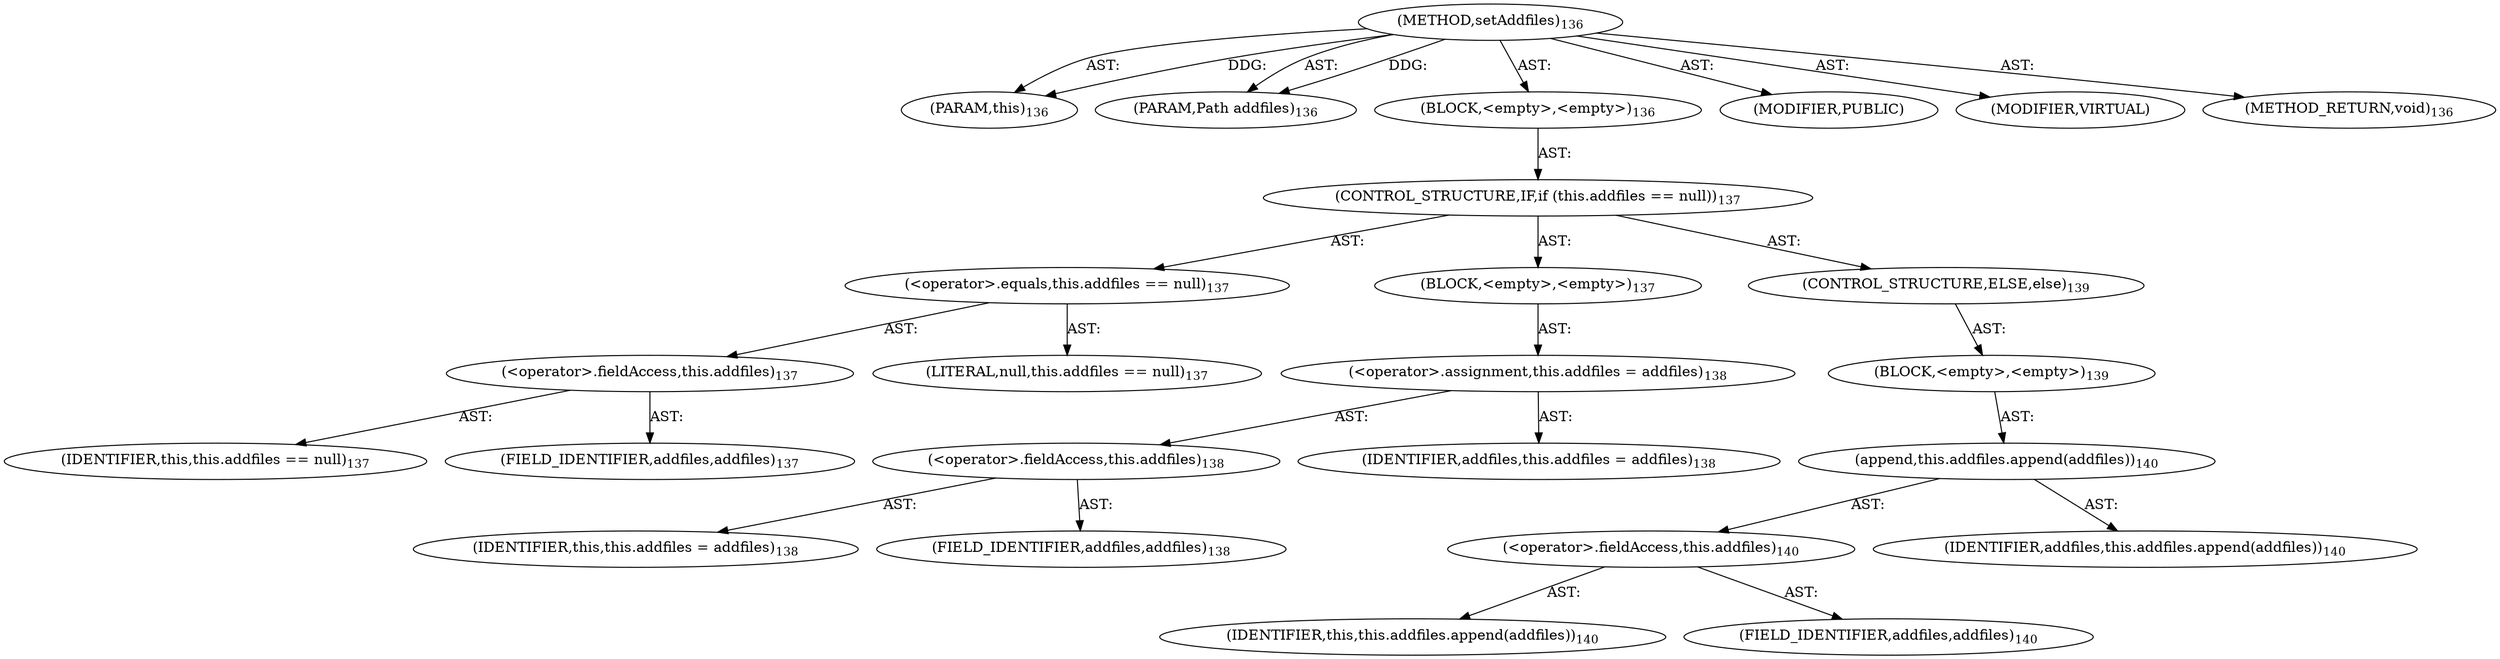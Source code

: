 digraph "setAddfiles" {  
"111669149700" [label = <(METHOD,setAddfiles)<SUB>136</SUB>> ]
"115964116996" [label = <(PARAM,this)<SUB>136</SUB>> ]
"115964117003" [label = <(PARAM,Path addfiles)<SUB>136</SUB>> ]
"25769803784" [label = <(BLOCK,&lt;empty&gt;,&lt;empty&gt;)<SUB>136</SUB>> ]
"47244640260" [label = <(CONTROL_STRUCTURE,IF,if (this.addfiles == null))<SUB>137</SUB>> ]
"30064771100" [label = <(&lt;operator&gt;.equals,this.addfiles == null)<SUB>137</SUB>> ]
"30064771101" [label = <(&lt;operator&gt;.fieldAccess,this.addfiles)<SUB>137</SUB>> ]
"68719476748" [label = <(IDENTIFIER,this,this.addfiles == null)<SUB>137</SUB>> ]
"55834574860" [label = <(FIELD_IDENTIFIER,addfiles,addfiles)<SUB>137</SUB>> ]
"90194313219" [label = <(LITERAL,null,this.addfiles == null)<SUB>137</SUB>> ]
"25769803785" [label = <(BLOCK,&lt;empty&gt;,&lt;empty&gt;)<SUB>137</SUB>> ]
"30064771102" [label = <(&lt;operator&gt;.assignment,this.addfiles = addfiles)<SUB>138</SUB>> ]
"30064771103" [label = <(&lt;operator&gt;.fieldAccess,this.addfiles)<SUB>138</SUB>> ]
"68719476749" [label = <(IDENTIFIER,this,this.addfiles = addfiles)<SUB>138</SUB>> ]
"55834574861" [label = <(FIELD_IDENTIFIER,addfiles,addfiles)<SUB>138</SUB>> ]
"68719476768" [label = <(IDENTIFIER,addfiles,this.addfiles = addfiles)<SUB>138</SUB>> ]
"47244640261" [label = <(CONTROL_STRUCTURE,ELSE,else)<SUB>139</SUB>> ]
"25769803786" [label = <(BLOCK,&lt;empty&gt;,&lt;empty&gt;)<SUB>139</SUB>> ]
"30064771104" [label = <(append,this.addfiles.append(addfiles))<SUB>140</SUB>> ]
"30064771105" [label = <(&lt;operator&gt;.fieldAccess,this.addfiles)<SUB>140</SUB>> ]
"68719476750" [label = <(IDENTIFIER,this,this.addfiles.append(addfiles))<SUB>140</SUB>> ]
"55834574862" [label = <(FIELD_IDENTIFIER,addfiles,addfiles)<SUB>140</SUB>> ]
"68719476769" [label = <(IDENTIFIER,addfiles,this.addfiles.append(addfiles))<SUB>140</SUB>> ]
"133143986184" [label = <(MODIFIER,PUBLIC)> ]
"133143986185" [label = <(MODIFIER,VIRTUAL)> ]
"128849018884" [label = <(METHOD_RETURN,void)<SUB>136</SUB>> ]
  "111669149700" -> "115964116996"  [ label = "AST: "] 
  "111669149700" -> "115964117003"  [ label = "AST: "] 
  "111669149700" -> "25769803784"  [ label = "AST: "] 
  "111669149700" -> "133143986184"  [ label = "AST: "] 
  "111669149700" -> "133143986185"  [ label = "AST: "] 
  "111669149700" -> "128849018884"  [ label = "AST: "] 
  "25769803784" -> "47244640260"  [ label = "AST: "] 
  "47244640260" -> "30064771100"  [ label = "AST: "] 
  "47244640260" -> "25769803785"  [ label = "AST: "] 
  "47244640260" -> "47244640261"  [ label = "AST: "] 
  "30064771100" -> "30064771101"  [ label = "AST: "] 
  "30064771100" -> "90194313219"  [ label = "AST: "] 
  "30064771101" -> "68719476748"  [ label = "AST: "] 
  "30064771101" -> "55834574860"  [ label = "AST: "] 
  "25769803785" -> "30064771102"  [ label = "AST: "] 
  "30064771102" -> "30064771103"  [ label = "AST: "] 
  "30064771102" -> "68719476768"  [ label = "AST: "] 
  "30064771103" -> "68719476749"  [ label = "AST: "] 
  "30064771103" -> "55834574861"  [ label = "AST: "] 
  "47244640261" -> "25769803786"  [ label = "AST: "] 
  "25769803786" -> "30064771104"  [ label = "AST: "] 
  "30064771104" -> "30064771105"  [ label = "AST: "] 
  "30064771104" -> "68719476769"  [ label = "AST: "] 
  "30064771105" -> "68719476750"  [ label = "AST: "] 
  "30064771105" -> "55834574862"  [ label = "AST: "] 
  "111669149700" -> "115964116996"  [ label = "DDG: "] 
  "111669149700" -> "115964117003"  [ label = "DDG: "] 
}
